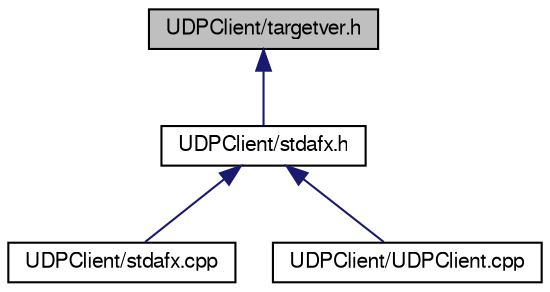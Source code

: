 digraph "UDPClient/targetver.h"
{
  bgcolor="transparent";
  edge [fontname="FreeSans",fontsize="10",labelfontname="FreeSans",labelfontsize="10"];
  node [fontname="FreeSans",fontsize="10",shape=record];
  Node1 [label="UDPClient/targetver.h",height=0.2,width=0.4,color="black", fillcolor="grey75", style="filled" fontcolor="black"];
  Node1 -> Node2 [dir="back",color="midnightblue",fontsize="10",style="solid",fontname="FreeSans"];
  Node2 [label="UDPClient/stdafx.h",height=0.2,width=0.4,color="black",URL="$UDPClient_2stdafx_8h.html"];
  Node2 -> Node3 [dir="back",color="midnightblue",fontsize="10",style="solid",fontname="FreeSans"];
  Node3 [label="UDPClient/stdafx.cpp",height=0.2,width=0.4,color="black",URL="$UDPClient_2stdafx_8cpp.html"];
  Node2 -> Node4 [dir="back",color="midnightblue",fontsize="10",style="solid",fontname="FreeSans"];
  Node4 [label="UDPClient/UDPClient.cpp",height=0.2,width=0.4,color="black",URL="$UDPClient_8cpp.html"];
}
